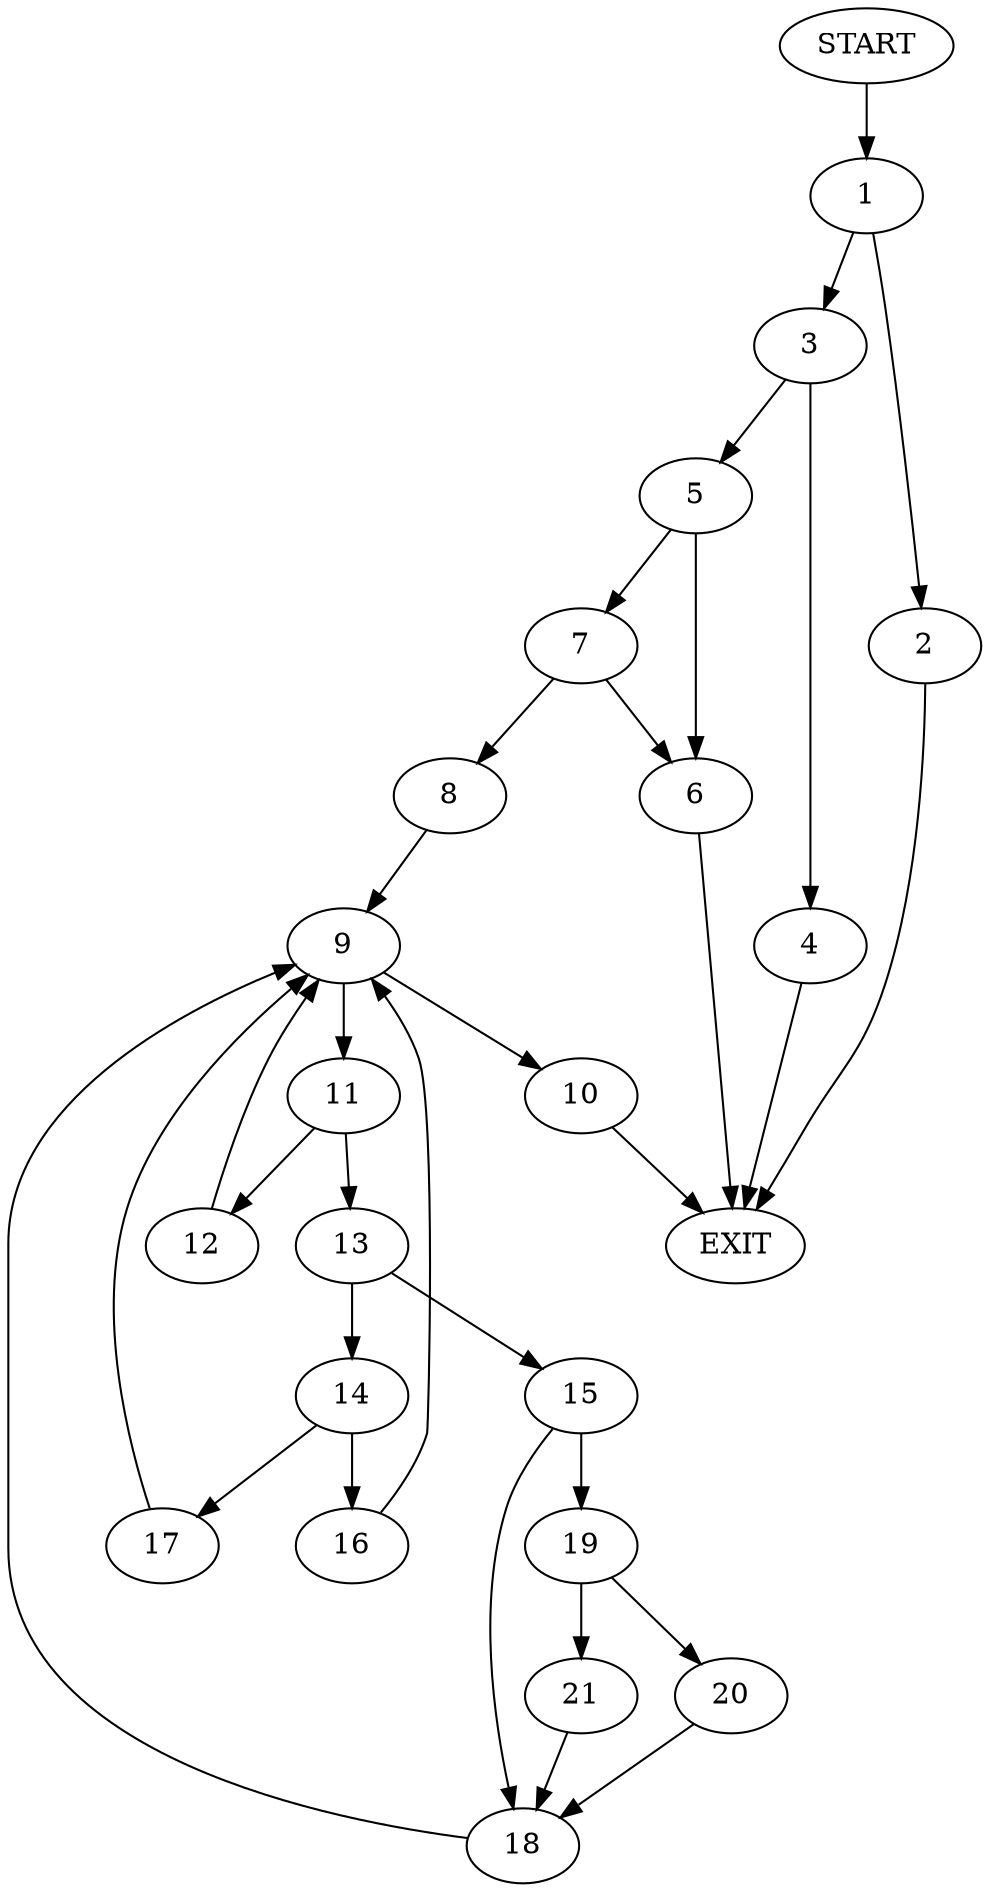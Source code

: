 digraph {
0 [label="START"]
22 [label="EXIT"]
0 -> 1
1 -> 2
1 -> 3
3 -> 4
3 -> 5
2 -> 22
4 -> 22
5 -> 6
5 -> 7
6 -> 22
7 -> 6
7 -> 8
8 -> 9
9 -> 10
9 -> 11
10 -> 22
11 -> 12
11 -> 13
13 -> 14
13 -> 15
12 -> 9
14 -> 16
14 -> 17
15 -> 18
15 -> 19
17 -> 9
16 -> 9
19 -> 20
19 -> 21
18 -> 9
21 -> 18
20 -> 18
}

